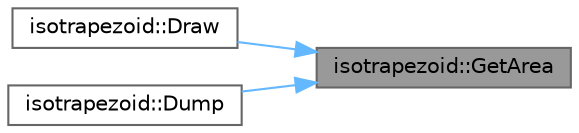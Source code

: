 digraph "isotrapezoid::GetArea"
{
 // LATEX_PDF_SIZE
  bgcolor="transparent";
  edge [fontname=Helvetica,fontsize=10,labelfontname=Helvetica,labelfontsize=10];
  node [fontname=Helvetica,fontsize=10,shape=box,height=0.2,width=0.4];
  rankdir="RL";
  Node1 [label="isotrapezoid::GetArea",height=0.2,width=0.4,color="gray40", fillcolor="grey60", style="filled", fontcolor="black",tooltip="get the area of the object"];
  Node1 -> Node2 [dir="back",color="steelblue1",style="solid"];
  Node2 [label="isotrapezoid::Draw",height=0.2,width=0.4,color="grey40", fillcolor="white", style="filled",URL="$classisotrapezoid.html#ad0189268c8d8c91044c15a86998078ad",tooltip="draw the object"];
  Node1 -> Node3 [dir="back",color="steelblue1",style="solid"];
  Node3 [label="isotrapezoid::Dump",height=0.2,width=0.4,color="grey40", fillcolor="white", style="filled",URL="$classisotrapezoid.html#a1334ada9db541be83aa6484b1b26b802",tooltip="for debugging: all about the object"];
}
